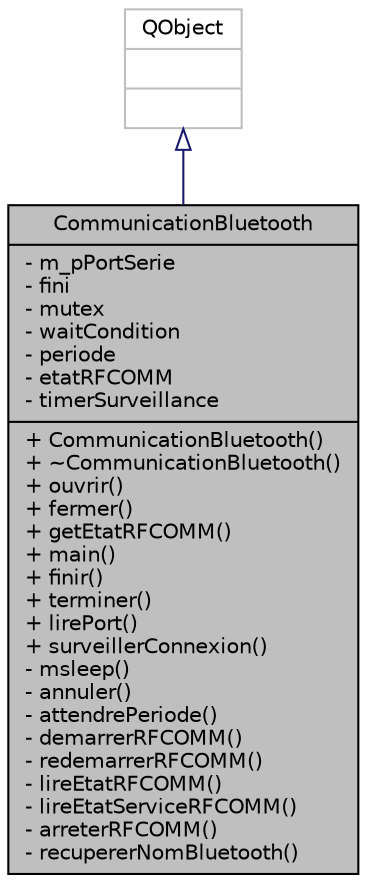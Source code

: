 digraph "CommunicationBluetooth"
{
  bgcolor="transparent";
  edge [fontname="Helvetica",fontsize="10",labelfontname="Helvetica",labelfontsize="10"];
  node [fontname="Helvetica",fontsize="10",shape=record];
  Node1 [label="{CommunicationBluetooth\n|- m_pPortSerie\l- fini\l- mutex\l- waitCondition\l- periode\l- etatRFCOMM\l- timerSurveillance\l|+ CommunicationBluetooth()\l+ ~CommunicationBluetooth()\l+ ouvrir()\l+ fermer()\l+ getEtatRFCOMM()\l+ main()\l+ finir()\l+ terminer()\l+ lirePort()\l+ surveillerConnexion()\l- msleep()\l- annuler()\l- attendrePeriode()\l- demarrerRFCOMM()\l- redemarrerRFCOMM()\l- lireEtatRFCOMM()\l- lireEtatServiceRFCOMM()\l- arreterRFCOMM()\l- recupererNomBluetooth()\l}",height=0.2,width=0.4,color="black", fillcolor="grey75", style="filled", fontcolor="black"];
  Node2 -> Node1 [dir="back",color="midnightblue",fontsize="10",style="solid",arrowtail="onormal",fontname="Helvetica"];
  Node2 [label="{QObject\n||}",height=0.2,width=0.4,color="grey75"];
}
